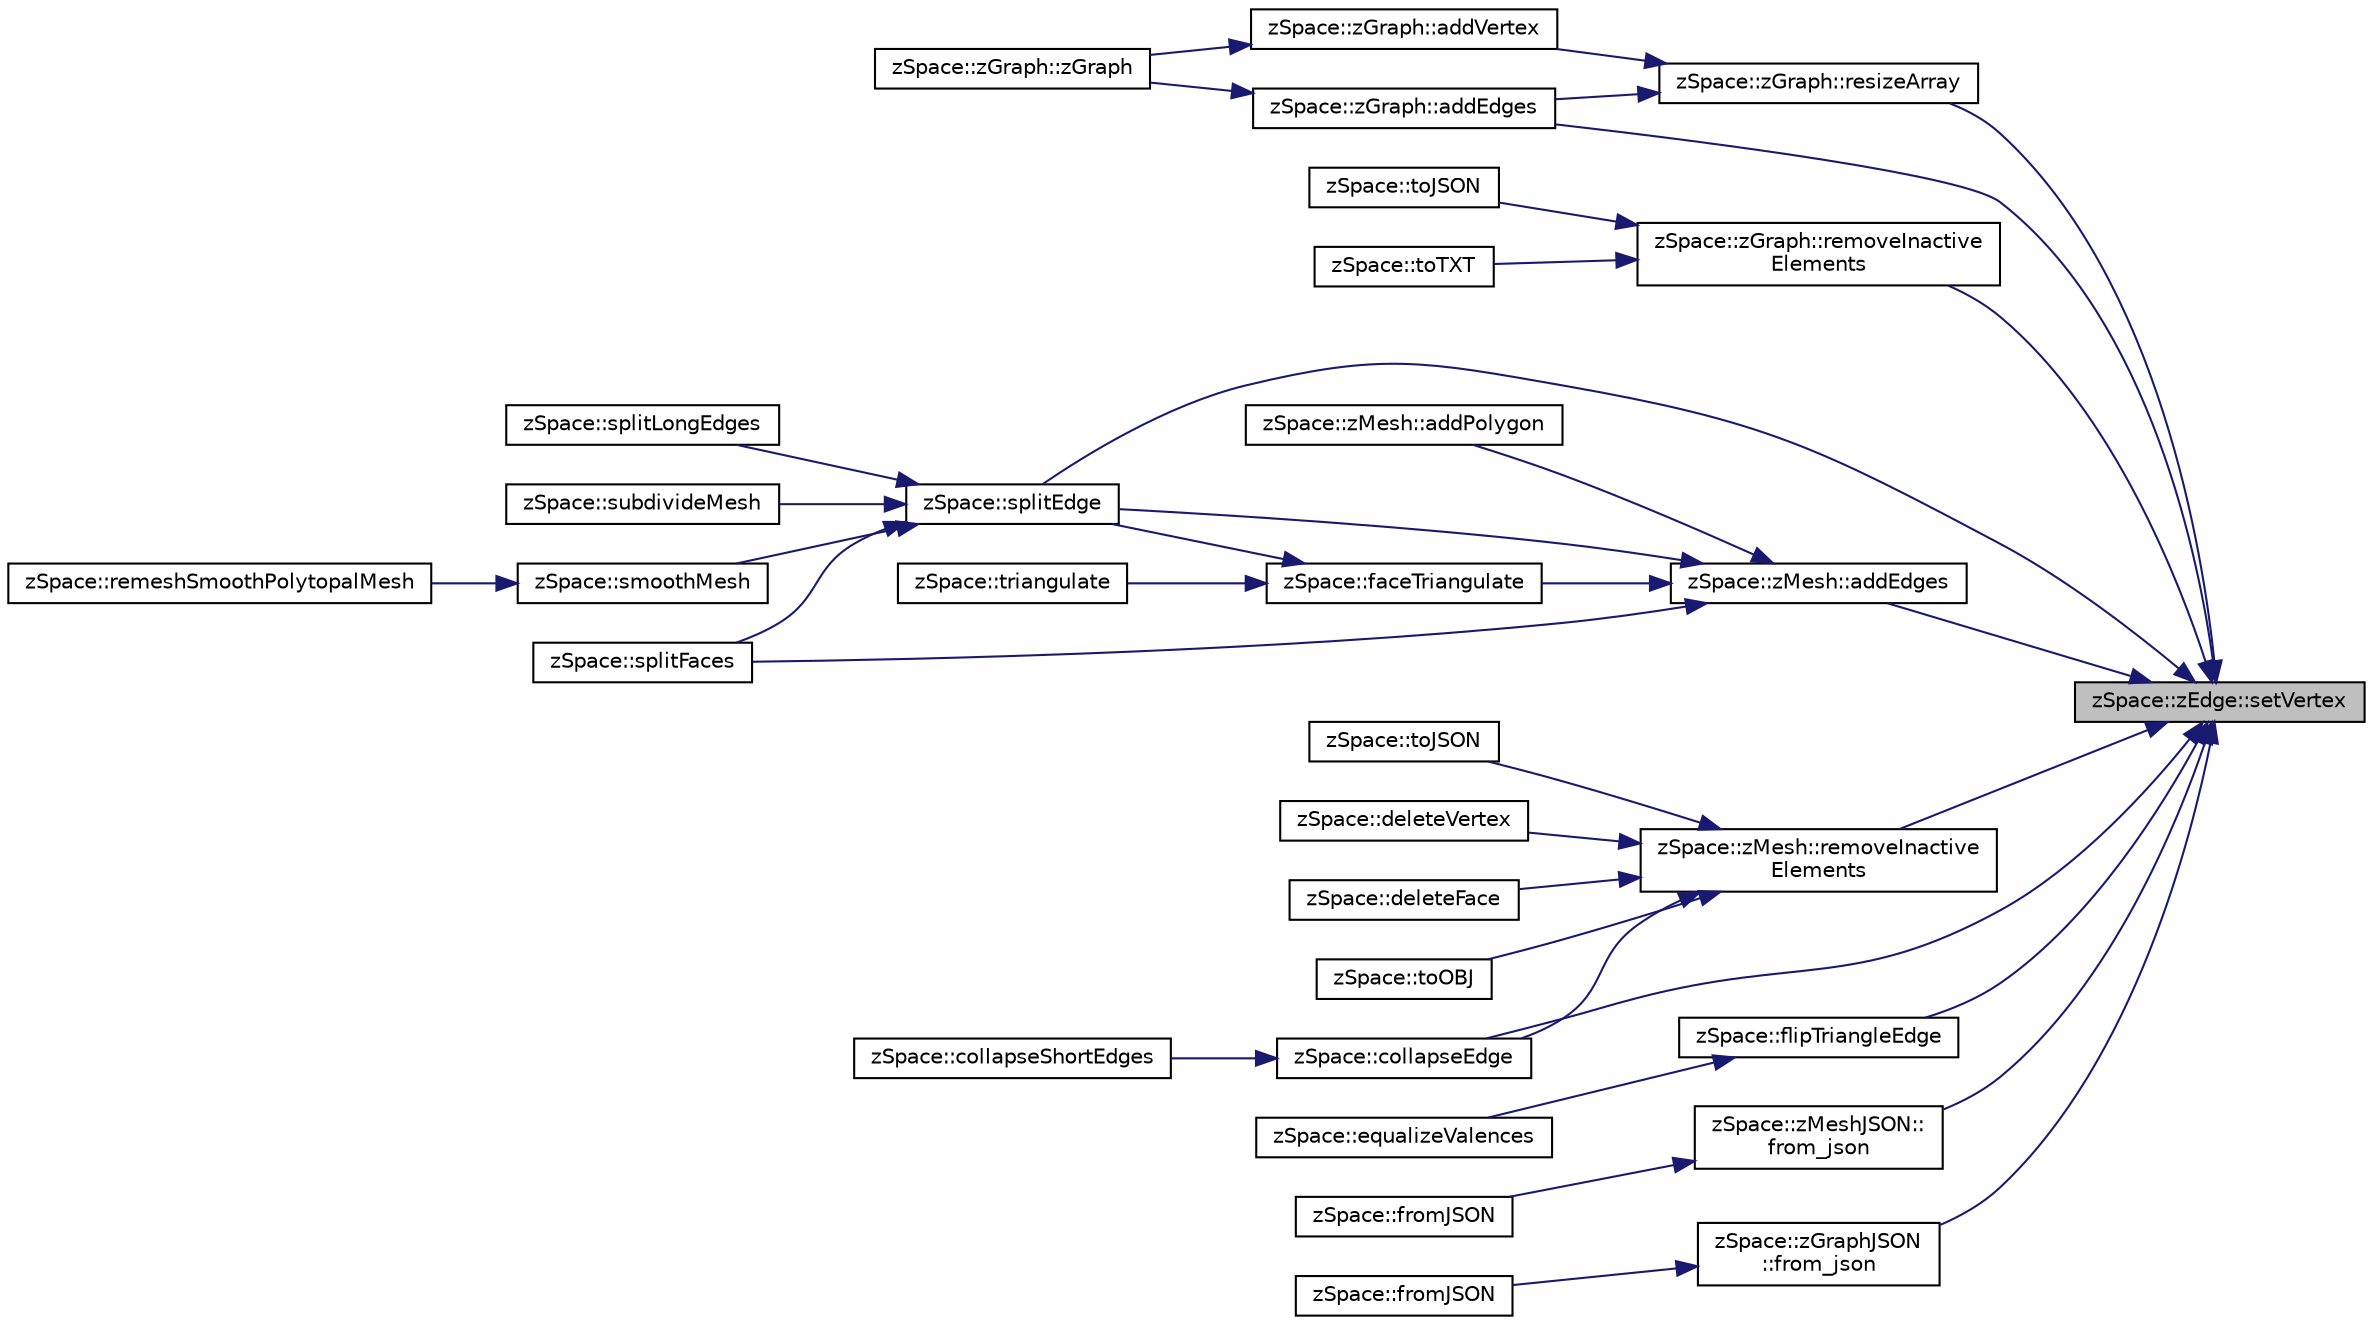 digraph "zSpace::zEdge::setVertex"
{
 // LATEX_PDF_SIZE
  edge [fontname="Helvetica",fontsize="10",labelfontname="Helvetica",labelfontsize="10"];
  node [fontname="Helvetica",fontsize="10",shape=record];
  rankdir="RL";
  Node688 [label="zSpace::zEdge::setVertex",height=0.2,width=0.4,color="black", fillcolor="grey75", style="filled", fontcolor="black",tooltip="This method sets the vertex pointed to by the current zEdge to the the input zVertex."];
  Node688 -> Node689 [dir="back",color="midnightblue",fontsize="10",style="solid",fontname="Helvetica"];
  Node689 [label="zSpace::zGraph::addEdges",height=0.2,width=0.4,color="black", fillcolor="white", style="filled",URL="$classz_space_1_1z_graph.html#a821941b26e312ab5015ae34fecbd43b3",tooltip="This method adds an edge and its symmetry edge to the edges array."];
  Node689 -> Node690 [dir="back",color="midnightblue",fontsize="10",style="solid",fontname="Helvetica"];
  Node690 [label="zSpace::zGraph::zGraph",height=0.2,width=0.4,color="black", fillcolor="white", style="filled",URL="$classz_space_1_1z_graph.html#a7a53b68f1efa596293b85259464cf3ff",tooltip="Overloaded constructor."];
  Node688 -> Node691 [dir="back",color="midnightblue",fontsize="10",style="solid",fontname="Helvetica"];
  Node691 [label="zSpace::zGraph::resizeArray",height=0.2,width=0.4,color="black", fillcolor="white", style="filled",URL="$classz_space_1_1z_graph.html#a8b28611b85ceff8555b9230e3af6f47a",tooltip="This method resizes the array connected with the input type to the specified newSize."];
  Node691 -> Node692 [dir="back",color="midnightblue",fontsize="10",style="solid",fontname="Helvetica"];
  Node692 [label="zSpace::zGraph::addVertex",height=0.2,width=0.4,color="black", fillcolor="white", style="filled",URL="$classz_space_1_1z_graph.html#acf5cd0b78050f671984cfc4341de8b32",tooltip="This method adds a vertex to the vertices array."];
  Node692 -> Node690 [dir="back",color="midnightblue",fontsize="10",style="solid",fontname="Helvetica"];
  Node691 -> Node689 [dir="back",color="midnightblue",fontsize="10",style="solid",fontname="Helvetica"];
  Node688 -> Node693 [dir="back",color="midnightblue",fontsize="10",style="solid",fontname="Helvetica"];
  Node693 [label="zSpace::zGraph::removeInactive\lElements",height=0.2,width=0.4,color="black", fillcolor="white", style="filled",URL="$classz_space_1_1z_graph.html#afdd947e992fda2487ef6a5a3487d9e6b",tooltip="This method removes inactive elements from the array connected with the input type."];
  Node693 -> Node694 [dir="back",color="midnightblue",fontsize="10",style="solid",fontname="Helvetica"];
  Node694 [label="zSpace::toTXT",height=0.2,width=0.4,color="black", fillcolor="white", style="filled",URL="$group__z_i_o___graph.html#ga6578d361dabd565a48e2093a80e6f8b6",tooltip="This method exports zGraph to a TXT file format."];
  Node693 -> Node695 [dir="back",color="midnightblue",fontsize="10",style="solid",fontname="Helvetica"];
  Node695 [label="zSpace::toJSON",height=0.2,width=0.4,color="black", fillcolor="white", style="filled",URL="$group__z_i_o___graph.html#gac49cfef1063731952f6decc21775c747",tooltip="This method exports zGraph to a JSON file format using JSON Modern Library."];
  Node688 -> Node696 [dir="back",color="midnightblue",fontsize="10",style="solid",fontname="Helvetica"];
  Node696 [label="zSpace::zMesh::addEdges",height=0.2,width=0.4,color="black", fillcolor="white", style="filled",URL="$classz_space_1_1z_mesh.html#ad1defab345c4b6e08269afd38c1b4db3",tooltip="This method adds an edge and its symmetry edge to the edges array."];
  Node696 -> Node697 [dir="back",color="midnightblue",fontsize="10",style="solid",fontname="Helvetica"];
  Node697 [label="zSpace::zMesh::addPolygon",height=0.2,width=0.4,color="black", fillcolor="white", style="filled",URL="$classz_space_1_1z_mesh.html#ada4fb88bb2402a06f75d730e23597407",tooltip="This method adds a face to the faces array and updates the pointers of vertices, edges and polygons o..."];
  Node696 -> Node698 [dir="back",color="midnightblue",fontsize="10",style="solid",fontname="Helvetica"];
  Node698 [label="zSpace::faceTriangulate",height=0.2,width=0.4,color="black", fillcolor="white", style="filled",URL="$group__z_mesh_modifiers.html#ga436ab6f006de6e8dcd08c030fed4feb1",tooltip="This method triangulates the input face of the mesh."];
  Node698 -> Node699 [dir="back",color="midnightblue",fontsize="10",style="solid",fontname="Helvetica"];
  Node699 [label="zSpace::triangulate",height=0.2,width=0.4,color="black", fillcolor="white", style="filled",URL="$group__z_mesh_modifiers.html#ga75ee8f140a3311506a932b866523a1de",tooltip="This method triangulates the input mesh."];
  Node698 -> Node700 [dir="back",color="midnightblue",fontsize="10",style="solid",fontname="Helvetica"];
  Node700 [label="zSpace::splitEdge",height=0.2,width=0.4,color="black", fillcolor="white", style="filled",URL="$group__z_mesh_modifiers.html#gae7cb2380ed0e9717421bf19db5817cd6",tooltip="This method splits an edge and inserts a vertex along the edge at the input factor."];
  Node700 -> Node701 [dir="back",color="midnightblue",fontsize="10",style="solid",fontname="Helvetica"];
  Node701 [label="zSpace::splitFaces",height=0.2,width=0.4,color="black", fillcolor="white", style="filled",URL="$group__z_mesh_modifiers.html#gaeda022d590a10b38c94e75bc0e278d80",tooltip="This method splits a set of edges and faces of a mesh in a continuous manner."];
  Node700 -> Node702 [dir="back",color="midnightblue",fontsize="10",style="solid",fontname="Helvetica"];
  Node702 [label="zSpace::subdivideMesh",height=0.2,width=0.4,color="black", fillcolor="white", style="filled",URL="$group__z_mesh_modifiers.html#ga8c3af5dd0f40d6f82fd23ceead47dc64",tooltip="This method subdivides all the faces and edges of the mesh."];
  Node700 -> Node703 [dir="back",color="midnightblue",fontsize="10",style="solid",fontname="Helvetica"];
  Node703 [label="zSpace::smoothMesh",height=0.2,width=0.4,color="black", fillcolor="white", style="filled",URL="$group__z_mesh_modifiers.html#ga41f9be96453c21ac7b33b2991c284775",tooltip="This method applies Catmull-Clark subdivision to the mesh."];
  Node703 -> Node704 [dir="back",color="midnightblue",fontsize="10",style="solid",fontname="Helvetica"];
  Node704 [label="zSpace::remeshSmoothPolytopalMesh",height=0.2,width=0.4,color="black", fillcolor="white", style="filled",URL="$group__z_polytopal.html#ga5dd7e372cf8287c0434778b2e58d41f1",tooltip="This method remeshes the smoothed polytopal mesh to have rulings in ony one direction."];
  Node700 -> Node705 [dir="back",color="midnightblue",fontsize="10",style="solid",fontname="Helvetica"];
  Node705 [label="zSpace::splitLongEdges",height=0.2,width=0.4,color="black", fillcolor="white", style="filled",URL="$group__z_mesh_modifiers.html#gad707c82ae843ee9aa108c078161881ca",tooltip="This method splits an edge longer than the given input value at its midpoint and triangulates the mes..."];
  Node696 -> Node700 [dir="back",color="midnightblue",fontsize="10",style="solid",fontname="Helvetica"];
  Node696 -> Node701 [dir="back",color="midnightblue",fontsize="10",style="solid",fontname="Helvetica"];
  Node688 -> Node706 [dir="back",color="midnightblue",fontsize="10",style="solid",fontname="Helvetica"];
  Node706 [label="zSpace::zMesh::removeInactive\lElements",height=0.2,width=0.4,color="black", fillcolor="white", style="filled",URL="$classz_space_1_1z_mesh.html#ab21d59eecb169921b427a7e766d47aa5",tooltip="This method removes inactive elements from the array connected with the input type."];
  Node706 -> Node707 [dir="back",color="midnightblue",fontsize="10",style="solid",fontname="Helvetica"];
  Node707 [label="zSpace::deleteVertex",height=0.2,width=0.4,color="black", fillcolor="white", style="filled",URL="$group__z_mesh_modifiers.html#ga20644ac4933b8ae055b0eb47a9df8420",tooltip="This method deletes the mesh vertex given by the input vertex index."];
  Node706 -> Node708 [dir="back",color="midnightblue",fontsize="10",style="solid",fontname="Helvetica"];
  Node708 [label="zSpace::deleteFace",height=0.2,width=0.4,color="black", fillcolor="white", style="filled",URL="$group__z_mesh_modifiers.html#ga24ab0fcd418ba91e387838fdc4711787",tooltip="This method deletes the mesh face given by the input face index."];
  Node706 -> Node709 [dir="back",color="midnightblue",fontsize="10",style="solid",fontname="Helvetica"];
  Node709 [label="zSpace::collapseEdge",height=0.2,width=0.4,color="black", fillcolor="white", style="filled",URL="$group__z_mesh_modifiers.html#ga77533a4e95924fa8c030ba013eef1ec6",tooltip="This method collapses an edge into a vertex."];
  Node709 -> Node710 [dir="back",color="midnightblue",fontsize="10",style="solid",fontname="Helvetica"];
  Node710 [label="zSpace::collapseShortEdges",height=0.2,width=0.4,color="black", fillcolor="white", style="filled",URL="$group__z_mesh_modifiers.html#ga14350e97740cec4f835125fb286fc071",tooltip="This method collapses an edge shorter than the given minimum edge length value if the collapsing does..."];
  Node706 -> Node711 [dir="back",color="midnightblue",fontsize="10",style="solid",fontname="Helvetica"];
  Node711 [label="zSpace::toOBJ",height=0.2,width=0.4,color="black", fillcolor="white", style="filled",URL="$group__z_i_o___mesh.html#ga56d1123fee7864f1a5da2f740b9e589d",tooltip="This method exports zMesh as an OBJ file."];
  Node706 -> Node712 [dir="back",color="midnightblue",fontsize="10",style="solid",fontname="Helvetica"];
  Node712 [label="zSpace::toJSON",height=0.2,width=0.4,color="black", fillcolor="white", style="filled",URL="$group__z_i_o___mesh.html#ga6fccda275363a86353d2750673122d6f",tooltip="This method exports zMesh to a JSON file format using JSON Modern Library."];
  Node688 -> Node709 [dir="back",color="midnightblue",fontsize="10",style="solid",fontname="Helvetica"];
  Node688 -> Node700 [dir="back",color="midnightblue",fontsize="10",style="solid",fontname="Helvetica"];
  Node688 -> Node713 [dir="back",color="midnightblue",fontsize="10",style="solid",fontname="Helvetica"];
  Node713 [label="zSpace::flipTriangleEdge",height=0.2,width=0.4,color="black", fillcolor="white", style="filled",URL="$group__z_mesh_modifiers.html#ga23b04bfa34f16159cbc2b1c5e1116f39",tooltip="This method flips the edge shared bettwen two rainglua faces."];
  Node713 -> Node714 [dir="back",color="midnightblue",fontsize="10",style="solid",fontname="Helvetica"];
  Node714 [label="zSpace::equalizeValences",height=0.2,width=0.4,color="black", fillcolor="white", style="filled",URL="$group__z_mesh_modifiers.html#ga50d27f458f57c4f90fa9242b05ded2d2",tooltip="This method equalizes the vertex valences by flipping edges of the input triangulated mesh...."];
  Node688 -> Node715 [dir="back",color="midnightblue",fontsize="10",style="solid",fontname="Helvetica"];
  Node715 [label="zSpace::zMeshJSON::\lfrom_json",height=0.2,width=0.4,color="black", fillcolor="white", style="filled",URL="$classz_space_1_1z_mesh_j_s_o_n.html#a50e0cbaadd094cf4f26179cdf23b9464",tooltip="This method creates the HE data structure from JSON file using JSON Modern Library."];
  Node715 -> Node716 [dir="back",color="midnightblue",fontsize="10",style="solid",fontname="Helvetica"];
  Node716 [label="zSpace::fromJSON",height=0.2,width=0.4,color="black", fillcolor="white", style="filled",URL="$group__z_i_o___mesh.html#gad2f07c6da97272b61502c6fab57d83b0",tooltip="This method imports zMesh from a JSON file format using JSON Modern Library."];
  Node688 -> Node717 [dir="back",color="midnightblue",fontsize="10",style="solid",fontname="Helvetica"];
  Node717 [label="zSpace::zGraphJSON\l::from_json",height=0.2,width=0.4,color="black", fillcolor="white", style="filled",URL="$classz_space_1_1z_graph_j_s_o_n.html#ad6e1e17a5c3bd52b4433439f13a4b3a4",tooltip="This method creates the zGraph from JSON file using JSON Modern Library."];
  Node717 -> Node718 [dir="back",color="midnightblue",fontsize="10",style="solid",fontname="Helvetica"];
  Node718 [label="zSpace::fromJSON",height=0.2,width=0.4,color="black", fillcolor="white", style="filled",URL="$group__z_i_o___graph.html#ga72f18c5d3de0d92bea72ed214d7ba159",tooltip="This method imports zGraph from a JSON file format using JSON Modern Library."];
}
